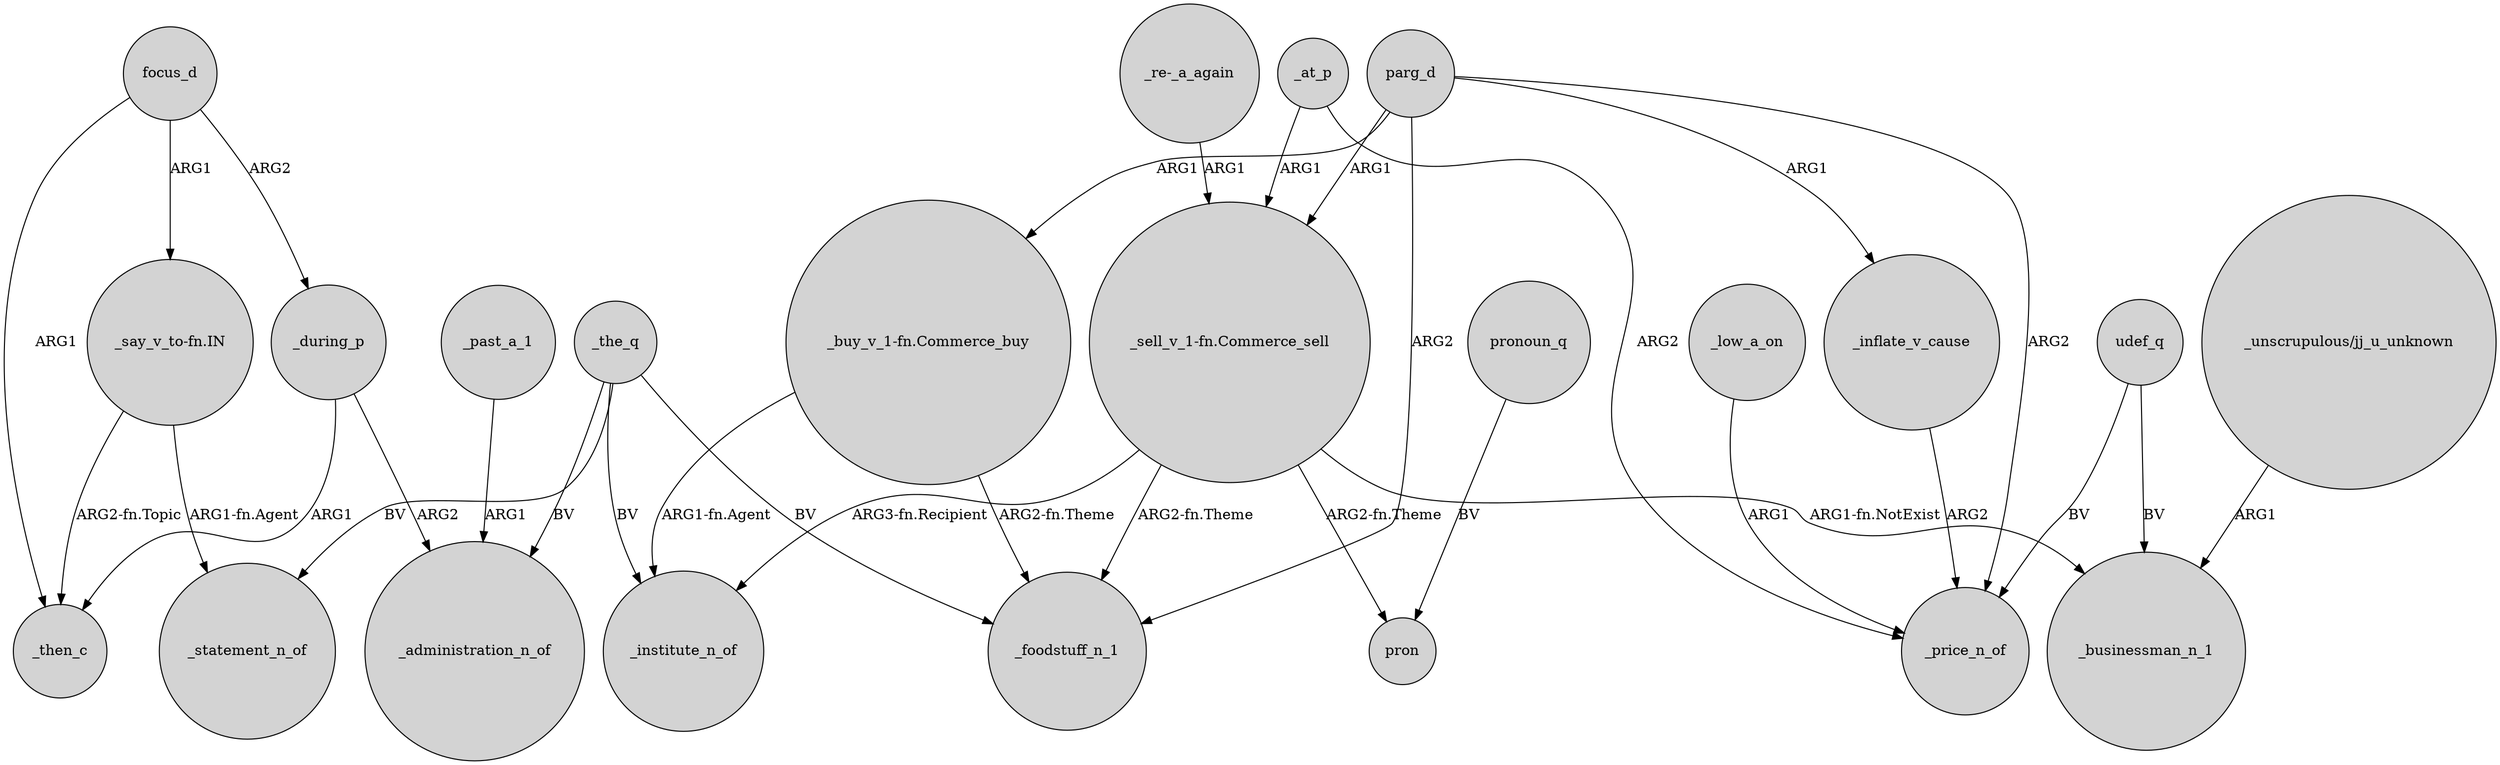 digraph {
	node [shape=circle style=filled]
	focus_d -> _during_p [label=ARG2]
	parg_d -> _inflate_v_cause [label=ARG1]
	udef_q -> _price_n_of [label=BV]
	_past_a_1 -> _administration_n_of [label=ARG1]
	"_buy_v_1-fn.Commerce_buy" -> _institute_n_of [label="ARG1-fn.Agent"]
	"_buy_v_1-fn.Commerce_buy" -> _foodstuff_n_1 [label="ARG2-fn.Theme"]
	_the_q -> _institute_n_of [label=BV]
	"_sell_v_1-fn.Commerce_sell" -> _foodstuff_n_1 [label="ARG2-fn.Theme"]
	udef_q -> _businessman_n_1 [label=BV]
	_during_p -> _administration_n_of [label=ARG2]
	"_re-_a_again" -> "_sell_v_1-fn.Commerce_sell" [label=ARG1]
	parg_d -> _foodstuff_n_1 [label=ARG2]
	parg_d -> "_sell_v_1-fn.Commerce_sell" [label=ARG1]
	"_unscrupulous/jj_u_unknown" -> _businessman_n_1 [label=ARG1]
	"_sell_v_1-fn.Commerce_sell" -> _institute_n_of [label="ARG3-fn.Recipient"]
	_the_q -> _foodstuff_n_1 [label=BV]
	_the_q -> _statement_n_of [label=BV]
	parg_d -> "_buy_v_1-fn.Commerce_buy" [label=ARG1]
	pronoun_q -> pron [label=BV]
	_inflate_v_cause -> _price_n_of [label=ARG2]
	"_sell_v_1-fn.Commerce_sell" -> pron [label="ARG2-fn.Theme"]
	"_sell_v_1-fn.Commerce_sell" -> _businessman_n_1 [label="ARG1-fn.NotExist"]
	"_say_v_to-fn.IN" -> _statement_n_of [label="ARG1-fn.Agent"]
	"_say_v_to-fn.IN" -> _then_c [label="ARG2-fn.Topic"]
	_low_a_on -> _price_n_of [label=ARG1]
	focus_d -> _then_c [label=ARG1]
	parg_d -> _price_n_of [label=ARG2]
	_the_q -> _administration_n_of [label=BV]
	_at_p -> _price_n_of [label=ARG2]
	_at_p -> "_sell_v_1-fn.Commerce_sell" [label=ARG1]
	_during_p -> _then_c [label=ARG1]
	focus_d -> "_say_v_to-fn.IN" [label=ARG1]
}

